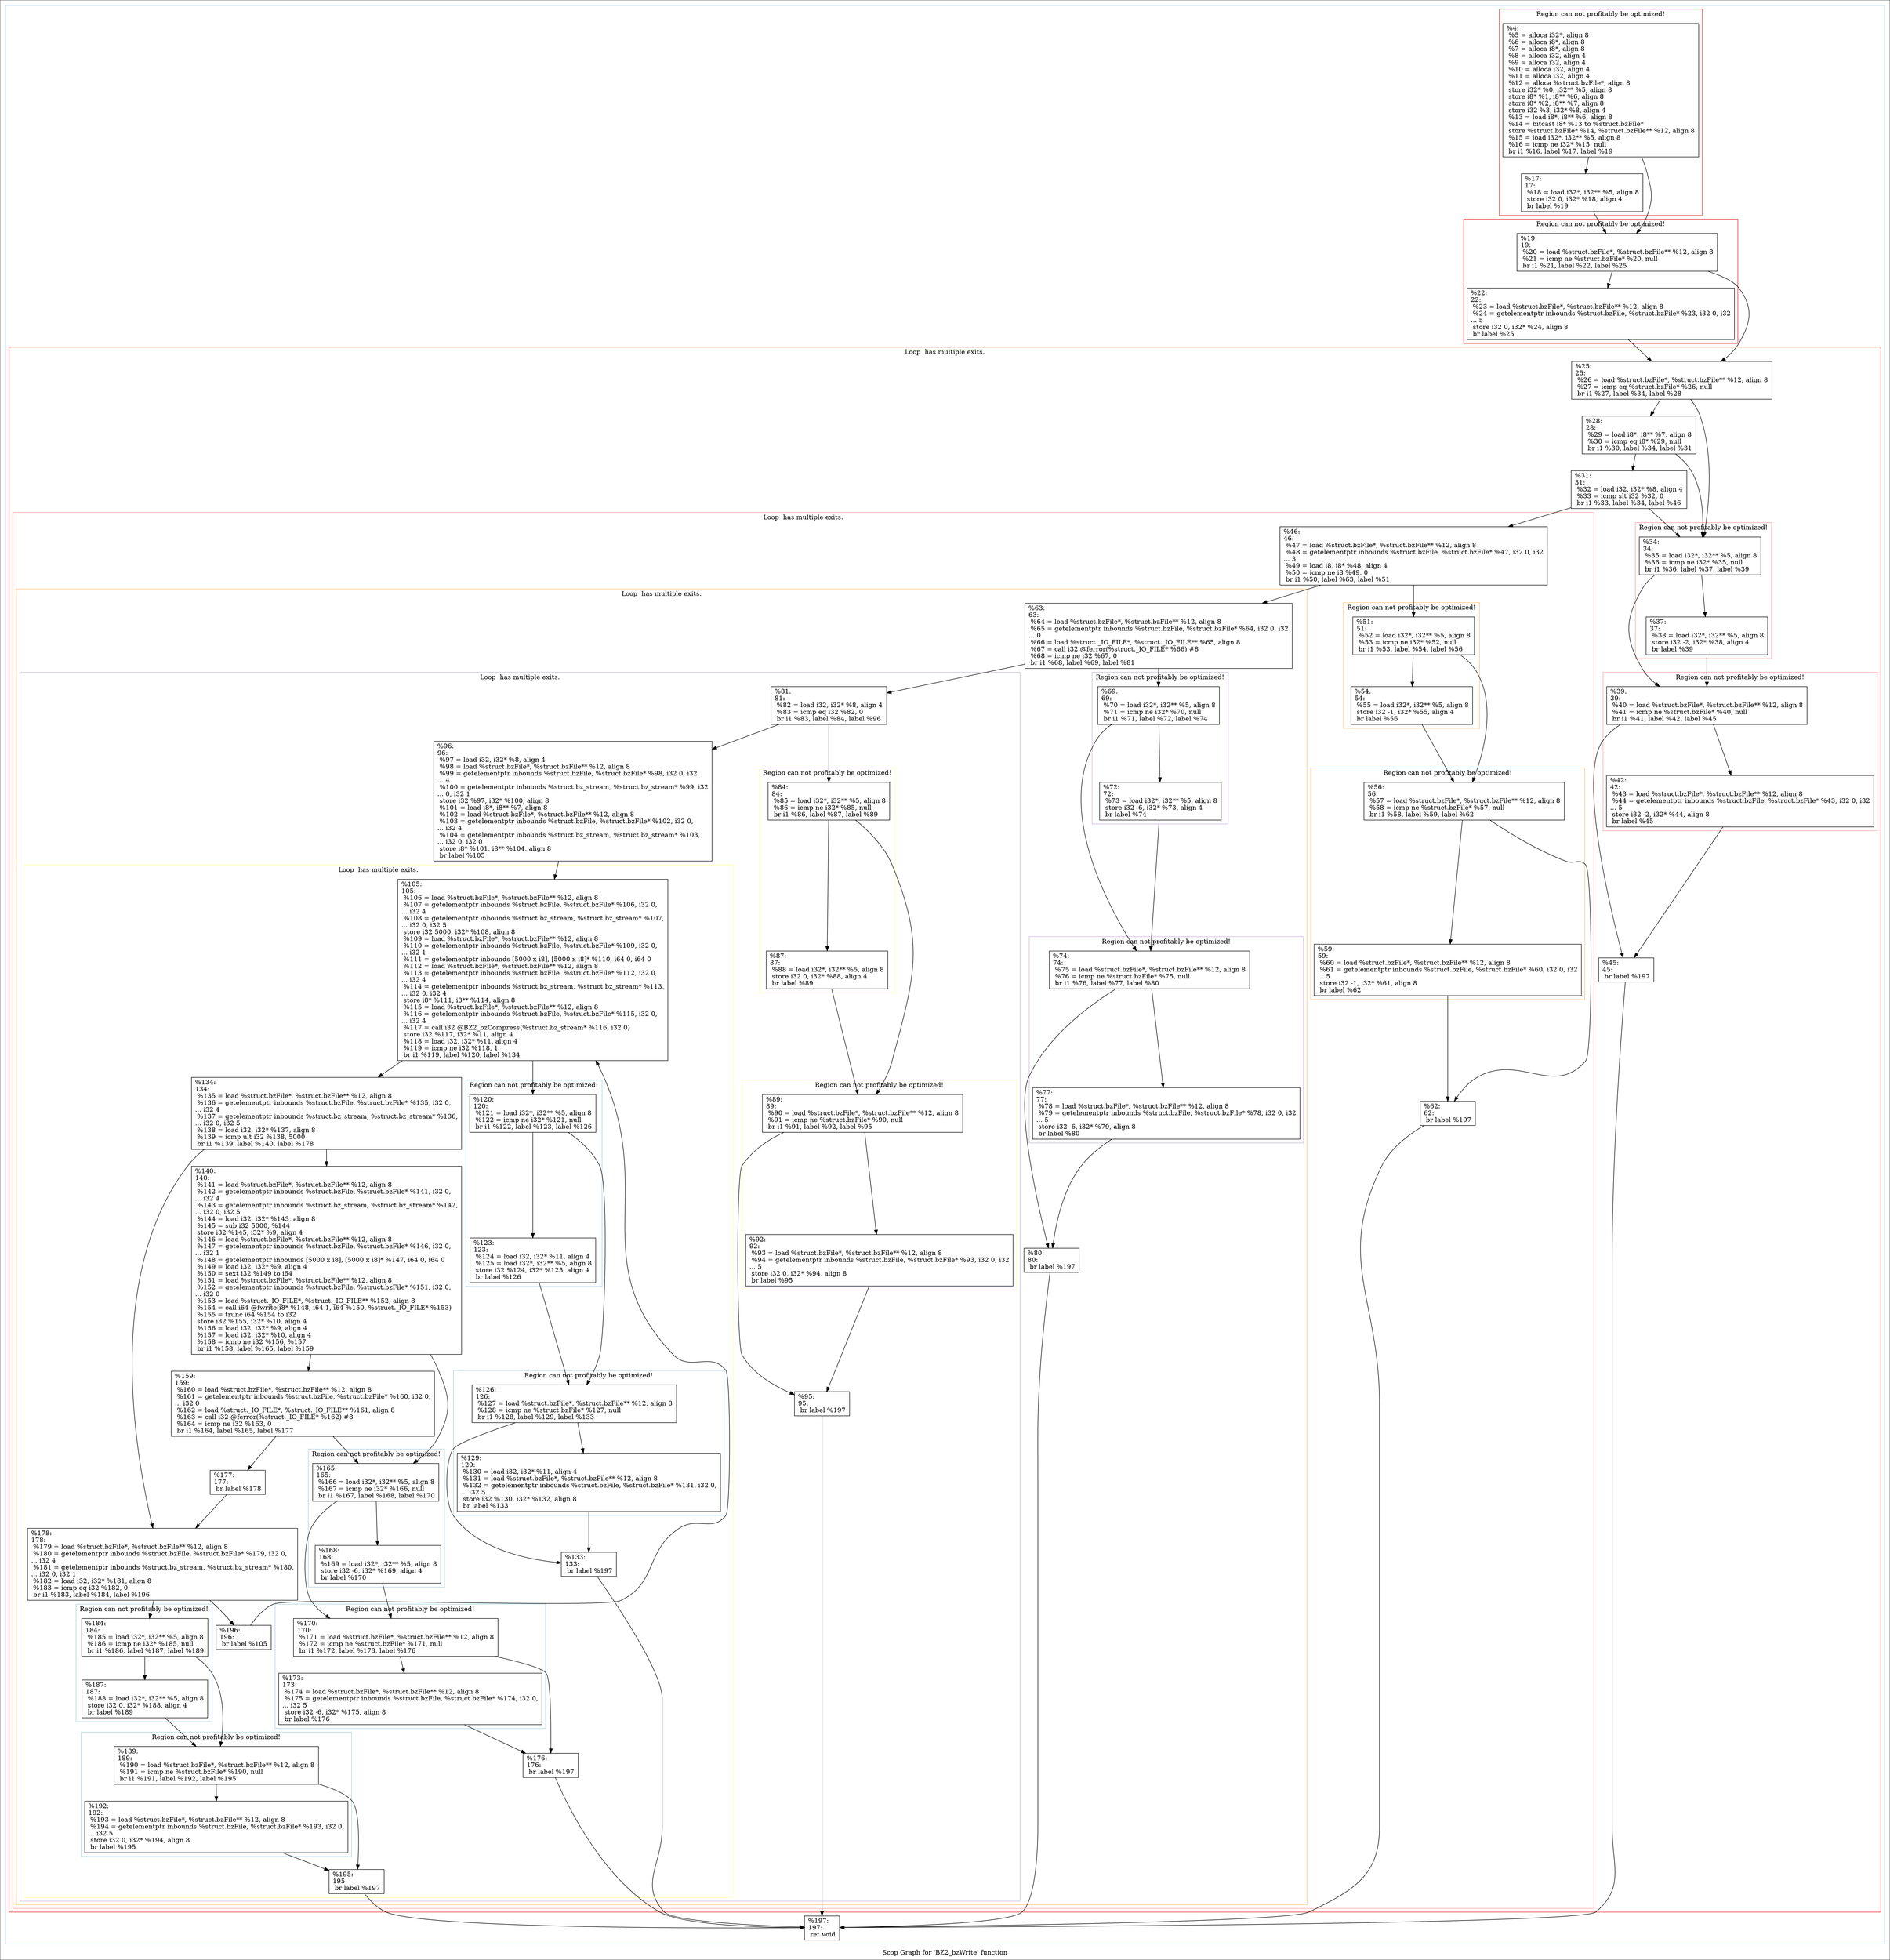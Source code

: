 digraph "Scop Graph for 'BZ2_bzWrite' function" {
	label="Scop Graph for 'BZ2_bzWrite' function";

	Node0x283cab0 [shape=record,label="{%4:\l  %5 = alloca i32*, align 8\l  %6 = alloca i8*, align 8\l  %7 = alloca i8*, align 8\l  %8 = alloca i32, align 4\l  %9 = alloca i32, align 4\l  %10 = alloca i32, align 4\l  %11 = alloca i32, align 4\l  %12 = alloca %struct.bzFile*, align 8\l  store i32* %0, i32** %5, align 8\l  store i8* %1, i8** %6, align 8\l  store i8* %2, i8** %7, align 8\l  store i32 %3, i32* %8, align 4\l  %13 = load i8*, i8** %6, align 8\l  %14 = bitcast i8* %13 to %struct.bzFile*\l  store %struct.bzFile* %14, %struct.bzFile** %12, align 8\l  %15 = load i32*, i32** %5, align 8\l  %16 = icmp ne i32* %15, null\l  br i1 %16, label %17, label %19\l}"];
	Node0x283cab0 -> Node0x28c37e0;
	Node0x283cab0 -> Node0x28be940;
	Node0x28c37e0 [shape=record,label="{%17:\l17:                                               \l  %18 = load i32*, i32** %5, align 8\l  store i32 0, i32* %18, align 4\l  br label %19\l}"];
	Node0x28c37e0 -> Node0x28be940;
	Node0x28be940 [shape=record,label="{%19:\l19:                                               \l  %20 = load %struct.bzFile*, %struct.bzFile** %12, align 8\l  %21 = icmp ne %struct.bzFile* %20, null\l  br i1 %21, label %22, label %25\l}"];
	Node0x28be940 -> Node0x2834e90;
	Node0x28be940 -> Node0x28d1f20;
	Node0x2834e90 [shape=record,label="{%22:\l22:                                               \l  %23 = load %struct.bzFile*, %struct.bzFile** %12, align 8\l  %24 = getelementptr inbounds %struct.bzFile, %struct.bzFile* %23, i32 0, i32\l... 5\l  store i32 0, i32* %24, align 8\l  br label %25\l}"];
	Node0x2834e90 -> Node0x28d1f20;
	Node0x28d1f20 [shape=record,label="{%25:\l25:                                               \l  %26 = load %struct.bzFile*, %struct.bzFile** %12, align 8\l  %27 = icmp eq %struct.bzFile* %26, null\l  br i1 %27, label %34, label %28\l}"];
	Node0x28d1f20 -> Node0x28459b0;
	Node0x28d1f20 -> Node0x28217a0;
	Node0x28459b0 [shape=record,label="{%34:\l34:                                               \l  %35 = load i32*, i32** %5, align 8\l  %36 = icmp ne i32* %35, null\l  br i1 %36, label %37, label %39\l}"];
	Node0x28459b0 -> Node0x284d6d0;
	Node0x28459b0 -> Node0x27d4050;
	Node0x284d6d0 [shape=record,label="{%37:\l37:                                               \l  %38 = load i32*, i32** %5, align 8\l  store i32 -2, i32* %38, align 4\l  br label %39\l}"];
	Node0x284d6d0 -> Node0x27d4050;
	Node0x27d4050 [shape=record,label="{%39:\l39:                                               \l  %40 = load %struct.bzFile*, %struct.bzFile** %12, align 8\l  %41 = icmp ne %struct.bzFile* %40, null\l  br i1 %41, label %42, label %45\l}"];
	Node0x27d4050 -> Node0x280f630;
	Node0x27d4050 -> Node0x27ef730;
	Node0x280f630 [shape=record,label="{%42:\l42:                                               \l  %43 = load %struct.bzFile*, %struct.bzFile** %12, align 8\l  %44 = getelementptr inbounds %struct.bzFile, %struct.bzFile* %43, i32 0, i32\l... 5\l  store i32 -2, i32* %44, align 8\l  br label %45\l}"];
	Node0x280f630 -> Node0x27ef730;
	Node0x27ef730 [shape=record,label="{%45:\l45:                                               \l  br label %197\l}"];
	Node0x27ef730 -> Node0x27a4e50;
	Node0x27a4e50 [shape=record,label="{%197:\l197:                                              \l  ret void\l}"];
	Node0x28217a0 [shape=record,label="{%28:\l28:                                               \l  %29 = load i8*, i8** %7, align 8\l  %30 = icmp eq i8* %29, null\l  br i1 %30, label %34, label %31\l}"];
	Node0x28217a0 -> Node0x28459b0;
	Node0x28217a0 -> Node0x25ec900;
	Node0x25ec900 [shape=record,label="{%31:\l31:                                               \l  %32 = load i32, i32* %8, align 4\l  %33 = icmp slt i32 %32, 0\l  br i1 %33, label %34, label %46\l}"];
	Node0x25ec900 -> Node0x28459b0;
	Node0x25ec900 -> Node0x27f0400;
	Node0x27f0400 [shape=record,label="{%46:\l46:                                               \l  %47 = load %struct.bzFile*, %struct.bzFile** %12, align 8\l  %48 = getelementptr inbounds %struct.bzFile, %struct.bzFile* %47, i32 0, i32\l... 3\l  %49 = load i8, i8* %48, align 4\l  %50 = icmp ne i8 %49, 0\l  br i1 %50, label %63, label %51\l}"];
	Node0x27f0400 -> Node0x2674200;
	Node0x27f0400 -> Node0x2846ec0;
	Node0x2674200 [shape=record,label="{%63:\l63:                                               \l  %64 = load %struct.bzFile*, %struct.bzFile** %12, align 8\l  %65 = getelementptr inbounds %struct.bzFile, %struct.bzFile* %64, i32 0, i32\l... 0\l  %66 = load %struct._IO_FILE*, %struct._IO_FILE** %65, align 8\l  %67 = call i32 @ferror(%struct._IO_FILE* %66) #8\l  %68 = icmp ne i32 %67, 0\l  br i1 %68, label %69, label %81\l}"];
	Node0x2674200 -> Node0x2688600;
	Node0x2674200 -> Node0x2821e70;
	Node0x2688600 [shape=record,label="{%69:\l69:                                               \l  %70 = load i32*, i32** %5, align 8\l  %71 = icmp ne i32* %70, null\l  br i1 %71, label %72, label %74\l}"];
	Node0x2688600 -> Node0x28ccd20;
	Node0x2688600 -> Node0x284e810;
	Node0x28ccd20 [shape=record,label="{%72:\l72:                                               \l  %73 = load i32*, i32** %5, align 8\l  store i32 -6, i32* %73, align 4\l  br label %74\l}"];
	Node0x28ccd20 -> Node0x284e810;
	Node0x284e810 [shape=record,label="{%74:\l74:                                               \l  %75 = load %struct.bzFile*, %struct.bzFile** %12, align 8\l  %76 = icmp ne %struct.bzFile* %75, null\l  br i1 %76, label %77, label %80\l}"];
	Node0x284e810 -> Node0x281ee20;
	Node0x284e810 -> Node0x284e970;
	Node0x281ee20 [shape=record,label="{%77:\l77:                                               \l  %78 = load %struct.bzFile*, %struct.bzFile** %12, align 8\l  %79 = getelementptr inbounds %struct.bzFile, %struct.bzFile* %78, i32 0, i32\l... 5\l  store i32 -6, i32* %79, align 8\l  br label %80\l}"];
	Node0x281ee20 -> Node0x284e970;
	Node0x284e970 [shape=record,label="{%80:\l80:                                               \l  br label %197\l}"];
	Node0x284e970 -> Node0x27a4e50;
	Node0x2821e70 [shape=record,label="{%81:\l81:                                               \l  %82 = load i32, i32* %8, align 4\l  %83 = icmp eq i32 %82, 0\l  br i1 %83, label %84, label %96\l}"];
	Node0x2821e70 -> Node0x28c4fd0;
	Node0x2821e70 -> Node0x280b9b0;
	Node0x28c4fd0 [shape=record,label="{%84:\l84:                                               \l  %85 = load i32*, i32** %5, align 8\l  %86 = icmp ne i32* %85, null\l  br i1 %86, label %87, label %89\l}"];
	Node0x28c4fd0 -> Node0x2698d00;
	Node0x28c4fd0 -> Node0x28b8280;
	Node0x2698d00 [shape=record,label="{%87:\l87:                                               \l  %88 = load i32*, i32** %5, align 8\l  store i32 0, i32* %88, align 4\l  br label %89\l}"];
	Node0x2698d00 -> Node0x28b8280;
	Node0x28b8280 [shape=record,label="{%89:\l89:                                               \l  %90 = load %struct.bzFile*, %struct.bzFile** %12, align 8\l  %91 = icmp ne %struct.bzFile* %90, null\l  br i1 %91, label %92, label %95\l}"];
	Node0x28b8280 -> Node0x2821f60;
	Node0x28b8280 -> Node0x28c9d60;
	Node0x2821f60 [shape=record,label="{%92:\l92:                                               \l  %93 = load %struct.bzFile*, %struct.bzFile** %12, align 8\l  %94 = getelementptr inbounds %struct.bzFile, %struct.bzFile* %93, i32 0, i32\l... 5\l  store i32 0, i32* %94, align 8\l  br label %95\l}"];
	Node0x2821f60 -> Node0x28c9d60;
	Node0x28c9d60 [shape=record,label="{%95:\l95:                                               \l  br label %197\l}"];
	Node0x28c9d60 -> Node0x27a4e50;
	Node0x280b9b0 [shape=record,label="{%96:\l96:                                               \l  %97 = load i32, i32* %8, align 4\l  %98 = load %struct.bzFile*, %struct.bzFile** %12, align 8\l  %99 = getelementptr inbounds %struct.bzFile, %struct.bzFile* %98, i32 0, i32\l... 4\l  %100 = getelementptr inbounds %struct.bz_stream, %struct.bz_stream* %99, i32\l... 0, i32 1\l  store i32 %97, i32* %100, align 8\l  %101 = load i8*, i8** %7, align 8\l  %102 = load %struct.bzFile*, %struct.bzFile** %12, align 8\l  %103 = getelementptr inbounds %struct.bzFile, %struct.bzFile* %102, i32 0,\l... i32 4\l  %104 = getelementptr inbounds %struct.bz_stream, %struct.bz_stream* %103,\l... i32 0, i32 0\l  store i8* %101, i8** %104, align 8\l  br label %105\l}"];
	Node0x280b9b0 -> Node0x28c0b60;
	Node0x28c0b60 [shape=record,label="{%105:\l105:                                              \l  %106 = load %struct.bzFile*, %struct.bzFile** %12, align 8\l  %107 = getelementptr inbounds %struct.bzFile, %struct.bzFile* %106, i32 0,\l... i32 4\l  %108 = getelementptr inbounds %struct.bz_stream, %struct.bz_stream* %107,\l... i32 0, i32 5\l  store i32 5000, i32* %108, align 8\l  %109 = load %struct.bzFile*, %struct.bzFile** %12, align 8\l  %110 = getelementptr inbounds %struct.bzFile, %struct.bzFile* %109, i32 0,\l... i32 1\l  %111 = getelementptr inbounds [5000 x i8], [5000 x i8]* %110, i64 0, i64 0\l  %112 = load %struct.bzFile*, %struct.bzFile** %12, align 8\l  %113 = getelementptr inbounds %struct.bzFile, %struct.bzFile* %112, i32 0,\l... i32 4\l  %114 = getelementptr inbounds %struct.bz_stream, %struct.bz_stream* %113,\l... i32 0, i32 4\l  store i8* %111, i8** %114, align 8\l  %115 = load %struct.bzFile*, %struct.bzFile** %12, align 8\l  %116 = getelementptr inbounds %struct.bzFile, %struct.bzFile* %115, i32 0,\l... i32 4\l  %117 = call i32 @BZ2_bzCompress(%struct.bz_stream* %116, i32 0)\l  store i32 %117, i32* %11, align 4\l  %118 = load i32, i32* %11, align 4\l  %119 = icmp ne i32 %118, 1\l  br i1 %119, label %120, label %134\l}"];
	Node0x28c0b60 -> Node0x258e750;
	Node0x28c0b60 -> Node0x2819ec0;
	Node0x258e750 [shape=record,label="{%120:\l120:                                              \l  %121 = load i32*, i32** %5, align 8\l  %122 = icmp ne i32* %121, null\l  br i1 %122, label %123, label %126\l}"];
	Node0x258e750 -> Node0x2941150;
	Node0x258e750 -> Node0x25eb4c0;
	Node0x2941150 [shape=record,label="{%123:\l123:                                              \l  %124 = load i32, i32* %11, align 4\l  %125 = load i32*, i32** %5, align 8\l  store i32 %124, i32* %125, align 4\l  br label %126\l}"];
	Node0x2941150 -> Node0x25eb4c0;
	Node0x25eb4c0 [shape=record,label="{%126:\l126:                                              \l  %127 = load %struct.bzFile*, %struct.bzFile** %12, align 8\l  %128 = icmp ne %struct.bzFile* %127, null\l  br i1 %128, label %129, label %133\l}"];
	Node0x25eb4c0 -> Node0x284c1a0;
	Node0x25eb4c0 -> Node0x2836510;
	Node0x284c1a0 [shape=record,label="{%129:\l129:                                              \l  %130 = load i32, i32* %11, align 4\l  %131 = load %struct.bzFile*, %struct.bzFile** %12, align 8\l  %132 = getelementptr inbounds %struct.bzFile, %struct.bzFile* %131, i32 0,\l... i32 5\l  store i32 %130, i32* %132, align 8\l  br label %133\l}"];
	Node0x284c1a0 -> Node0x2836510;
	Node0x2836510 [shape=record,label="{%133:\l133:                                              \l  br label %197\l}"];
	Node0x2836510 -> Node0x27a4e50;
	Node0x2819ec0 [shape=record,label="{%134:\l134:                                              \l  %135 = load %struct.bzFile*, %struct.bzFile** %12, align 8\l  %136 = getelementptr inbounds %struct.bzFile, %struct.bzFile* %135, i32 0,\l... i32 4\l  %137 = getelementptr inbounds %struct.bz_stream, %struct.bz_stream* %136,\l... i32 0, i32 5\l  %138 = load i32, i32* %137, align 8\l  %139 = icmp ult i32 %138, 5000\l  br i1 %139, label %140, label %178\l}"];
	Node0x2819ec0 -> Node0x284cff0;
	Node0x2819ec0 -> Node0x28602d0;
	Node0x284cff0 [shape=record,label="{%140:\l140:                                              \l  %141 = load %struct.bzFile*, %struct.bzFile** %12, align 8\l  %142 = getelementptr inbounds %struct.bzFile, %struct.bzFile* %141, i32 0,\l... i32 4\l  %143 = getelementptr inbounds %struct.bz_stream, %struct.bz_stream* %142,\l... i32 0, i32 5\l  %144 = load i32, i32* %143, align 8\l  %145 = sub i32 5000, %144\l  store i32 %145, i32* %9, align 4\l  %146 = load %struct.bzFile*, %struct.bzFile** %12, align 8\l  %147 = getelementptr inbounds %struct.bzFile, %struct.bzFile* %146, i32 0,\l... i32 1\l  %148 = getelementptr inbounds [5000 x i8], [5000 x i8]* %147, i64 0, i64 0\l  %149 = load i32, i32* %9, align 4\l  %150 = sext i32 %149 to i64\l  %151 = load %struct.bzFile*, %struct.bzFile** %12, align 8\l  %152 = getelementptr inbounds %struct.bzFile, %struct.bzFile* %151, i32 0,\l... i32 0\l  %153 = load %struct._IO_FILE*, %struct._IO_FILE** %152, align 8\l  %154 = call i64 @fwrite(i8* %148, i64 1, i64 %150, %struct._IO_FILE* %153)\l  %155 = trunc i64 %154 to i32\l  store i32 %155, i32* %10, align 4\l  %156 = load i32, i32* %9, align 4\l  %157 = load i32, i32* %10, align 4\l  %158 = icmp ne i32 %156, %157\l  br i1 %158, label %165, label %159\l}"];
	Node0x284cff0 -> Node0x282ca80;
	Node0x284cff0 -> Node0x272f5f0;
	Node0x282ca80 [shape=record,label="{%165:\l165:                                              \l  %166 = load i32*, i32** %5, align 8\l  %167 = icmp ne i32* %166, null\l  br i1 %167, label %168, label %170\l}"];
	Node0x282ca80 -> Node0x25b34b0;
	Node0x282ca80 -> Node0x2814a60;
	Node0x25b34b0 [shape=record,label="{%168:\l168:                                              \l  %169 = load i32*, i32** %5, align 8\l  store i32 -6, i32* %169, align 4\l  br label %170\l}"];
	Node0x25b34b0 -> Node0x2814a60;
	Node0x2814a60 [shape=record,label="{%170:\l170:                                              \l  %171 = load %struct.bzFile*, %struct.bzFile** %12, align 8\l  %172 = icmp ne %struct.bzFile* %171, null\l  br i1 %172, label %173, label %176\l}"];
	Node0x2814a60 -> Node0x2861290;
	Node0x2814a60 -> Node0x27f2b80;
	Node0x2861290 [shape=record,label="{%173:\l173:                                              \l  %174 = load %struct.bzFile*, %struct.bzFile** %12, align 8\l  %175 = getelementptr inbounds %struct.bzFile, %struct.bzFile* %174, i32 0,\l... i32 5\l  store i32 -6, i32* %175, align 8\l  br label %176\l}"];
	Node0x2861290 -> Node0x27f2b80;
	Node0x27f2b80 [shape=record,label="{%176:\l176:                                              \l  br label %197\l}"];
	Node0x27f2b80 -> Node0x27a4e50;
	Node0x272f5f0 [shape=record,label="{%159:\l159:                                              \l  %160 = load %struct.bzFile*, %struct.bzFile** %12, align 8\l  %161 = getelementptr inbounds %struct.bzFile, %struct.bzFile* %160, i32 0,\l... i32 0\l  %162 = load %struct._IO_FILE*, %struct._IO_FILE** %161, align 8\l  %163 = call i32 @ferror(%struct._IO_FILE* %162) #8\l  %164 = icmp ne i32 %163, 0\l  br i1 %164, label %165, label %177\l}"];
	Node0x272f5f0 -> Node0x282ca80;
	Node0x272f5f0 -> Node0x28e4f70;
	Node0x28e4f70 [shape=record,label="{%177:\l177:                                              \l  br label %178\l}"];
	Node0x28e4f70 -> Node0x28602d0;
	Node0x28602d0 [shape=record,label="{%178:\l178:                                              \l  %179 = load %struct.bzFile*, %struct.bzFile** %12, align 8\l  %180 = getelementptr inbounds %struct.bzFile, %struct.bzFile* %179, i32 0,\l... i32 4\l  %181 = getelementptr inbounds %struct.bz_stream, %struct.bz_stream* %180,\l... i32 0, i32 1\l  %182 = load i32, i32* %181, align 8\l  %183 = icmp eq i32 %182, 0\l  br i1 %183, label %184, label %196\l}"];
	Node0x28602d0 -> Node0x2936550;
	Node0x28602d0 -> Node0x25eaf70;
	Node0x2936550 [shape=record,label="{%184:\l184:                                              \l  %185 = load i32*, i32** %5, align 8\l  %186 = icmp ne i32* %185, null\l  br i1 %186, label %187, label %189\l}"];
	Node0x2936550 -> Node0x28de590;
	Node0x2936550 -> Node0x2813ff0;
	Node0x28de590 [shape=record,label="{%187:\l187:                                              \l  %188 = load i32*, i32** %5, align 8\l  store i32 0, i32* %188, align 4\l  br label %189\l}"];
	Node0x28de590 -> Node0x2813ff0;
	Node0x2813ff0 [shape=record,label="{%189:\l189:                                              \l  %190 = load %struct.bzFile*, %struct.bzFile** %12, align 8\l  %191 = icmp ne %struct.bzFile* %190, null\l  br i1 %191, label %192, label %195\l}"];
	Node0x2813ff0 -> Node0x28b1720;
	Node0x2813ff0 -> Node0x2826310;
	Node0x28b1720 [shape=record,label="{%192:\l192:                                              \l  %193 = load %struct.bzFile*, %struct.bzFile** %12, align 8\l  %194 = getelementptr inbounds %struct.bzFile, %struct.bzFile* %193, i32 0,\l... i32 5\l  store i32 0, i32* %194, align 8\l  br label %195\l}"];
	Node0x28b1720 -> Node0x2826310;
	Node0x2826310 [shape=record,label="{%195:\l195:                                              \l  br label %197\l}"];
	Node0x2826310 -> Node0x27a4e50;
	Node0x25eaf70 [shape=record,label="{%196:\l196:                                              \l  br label %105\l}"];
	Node0x25eaf70 -> Node0x28c0b60[constraint=false];
	Node0x2846ec0 [shape=record,label="{%51:\l51:                                               \l  %52 = load i32*, i32** %5, align 8\l  %53 = icmp ne i32* %52, null\l  br i1 %53, label %54, label %56\l}"];
	Node0x2846ec0 -> Node0x258f0c0;
	Node0x2846ec0 -> Node0x258d4e0;
	Node0x258f0c0 [shape=record,label="{%54:\l54:                                               \l  %55 = load i32*, i32** %5, align 8\l  store i32 -1, i32* %55, align 4\l  br label %56\l}"];
	Node0x258f0c0 -> Node0x258d4e0;
	Node0x258d4e0 [shape=record,label="{%56:\l56:                                               \l  %57 = load %struct.bzFile*, %struct.bzFile** %12, align 8\l  %58 = icmp ne %struct.bzFile* %57, null\l  br i1 %58, label %59, label %62\l}"];
	Node0x258d4e0 -> Node0x27b1c70;
	Node0x258d4e0 -> Node0x28c8d70;
	Node0x27b1c70 [shape=record,label="{%59:\l59:                                               \l  %60 = load %struct.bzFile*, %struct.bzFile** %12, align 8\l  %61 = getelementptr inbounds %struct.bzFile, %struct.bzFile* %60, i32 0, i32\l... 5\l  store i32 -1, i32* %61, align 8\l  br label %62\l}"];
	Node0x27b1c70 -> Node0x28c8d70;
	Node0x28c8d70 [shape=record,label="{%62:\l62:                                               \l  br label %197\l}"];
	Node0x28c8d70 -> Node0x27a4e50;
	colorscheme = "paired12"
        subgraph cluster_0x2925610 {
          label = "";
          style = solid;
          color = 1
          subgraph cluster_0x29199c0 {
            label = "Region can not profitably be optimized!";
            style = solid;
            color = 6
            Node0x283cab0;
            Node0x28c37e0;
          }
          subgraph cluster_0x2919940 {
            label = "Region can not profitably be optimized!";
            style = solid;
            color = 6
            Node0x28be940;
            Node0x2834e90;
          }
          subgraph cluster_0x29198c0 {
            label = "Loop  has multiple exits.";
            style = solid;
            color = 6
            subgraph cluster_0x2913440 {
              label = "Region can not profitably be optimized!";
              style = solid;
              color = 5
              Node0x28459b0;
              Node0x284d6d0;
            }
            subgraph cluster_0x28ef750 {
              label = "Region can not profitably be optimized!";
              style = solid;
              color = 5
              Node0x27d4050;
              Node0x280f630;
            }
            subgraph cluster_0x2919840 {
              label = "Loop  has multiple exits.";
              style = solid;
              color = 5
              subgraph cluster_0x29196c0 {
                label = "Loop  has multiple exits.";
                style = solid;
                color = 7
                subgraph cluster_0x2975420 {
                  label = "Region can not profitably be optimized!";
                  style = solid;
                  color = 9
                  Node0x2688600;
                  Node0x28ccd20;
                }
                subgraph cluster_0x254ba30 {
                  label = "Region can not profitably be optimized!";
                  style = solid;
                  color = 9
                  Node0x284e810;
                  Node0x281ee20;
                }
                subgraph cluster_0x2913a10 {
                  label = "Loop  has multiple exits.";
                  style = solid;
                  color = 9
                  subgraph cluster_0x2975720 {
                    label = "Region can not profitably be optimized!";
                    style = solid;
                    color = 11
                    Node0x28c4fd0;
                    Node0x2698d00;
                  }
                  subgraph cluster_0x29754a0 {
                    label = "Region can not profitably be optimized!";
                    style = solid;
                    color = 11
                    Node0x28b8280;
                    Node0x2821f60;
                  }
                  subgraph cluster_0x2913990 {
                    label = "Loop  has multiple exits.";
                    style = solid;
                    color = 11
                    subgraph cluster_0x2913710 {
                      label = "Region can not profitably be optimized!";
                      style = solid;
                      color = 1
                      Node0x258e750;
                      Node0x2941150;
                    }
                    subgraph cluster_0x2913690 {
                      label = "Region can not profitably be optimized!";
                      style = solid;
                      color = 1
                      Node0x25eb4c0;
                      Node0x284c1a0;
                    }
                    subgraph cluster_0x2913810 {
                      label = "Region can not profitably be optimized!";
                      style = solid;
                      color = 1
                      Node0x282ca80;
                      Node0x25b34b0;
                    }
                    subgraph cluster_0x2913790 {
                      label = "Region can not profitably be optimized!";
                      style = solid;
                      color = 1
                      Node0x2814a60;
                      Node0x2861290;
                    }
                    subgraph cluster_0x2913910 {
                      label = "Region can not profitably be optimized!";
                      style = solid;
                      color = 1
                      Node0x2936550;
                      Node0x28de590;
                    }
                    subgraph cluster_0x2913890 {
                      label = "Region can not profitably be optimized!";
                      style = solid;
                      color = 1
                      Node0x2813ff0;
                      Node0x28b1720;
                    }
                    Node0x28c0b60;
                    Node0x2836510;
                    Node0x2819ec0;
                    Node0x284cff0;
                    Node0x27f2b80;
                    Node0x272f5f0;
                    Node0x28e4f70;
                    Node0x28602d0;
                    Node0x2826310;
                    Node0x25eaf70;
                  }
                  Node0x2821e70;
                  Node0x28c9d60;
                  Node0x280b9b0;
                }
                Node0x2674200;
                Node0x284e970;
              }
              subgraph cluster_0x29197c0 {
                label = "Region can not profitably be optimized!";
                style = solid;
                color = 7
                Node0x2846ec0;
                Node0x258f0c0;
              }
              subgraph cluster_0x2919740 {
                label = "Region can not profitably be optimized!";
                style = solid;
                color = 7
                Node0x258d4e0;
                Node0x27b1c70;
              }
              Node0x27f0400;
              Node0x28c8d70;
            }
            Node0x28d1f20;
            Node0x27ef730;
            Node0x28217a0;
            Node0x25ec900;
          }
          Node0x27a4e50;
        }
}
